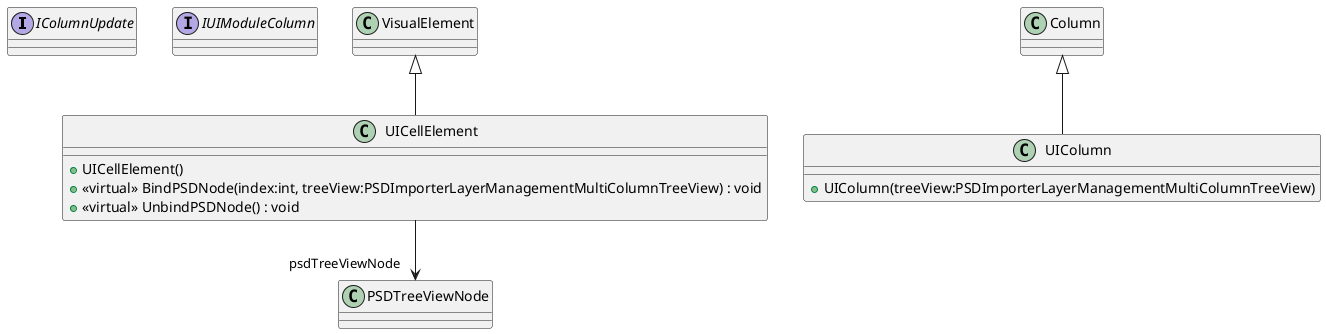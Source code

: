 @startuml
interface IColumnUpdate {
}
interface IUIModuleColumn {
}
class UICellElement {
    + UICellElement()
    + <<virtual>> BindPSDNode(index:int, treeView:PSDImporterLayerManagementMultiColumnTreeView) : void
    + <<virtual>> UnbindPSDNode() : void
}
class UIColumn {
    + UIColumn(treeView:PSDImporterLayerManagementMultiColumnTreeView)
}
VisualElement <|-- UICellElement
UICellElement --> "psdTreeViewNode" PSDTreeViewNode
Column <|-- UIColumn
@enduml
